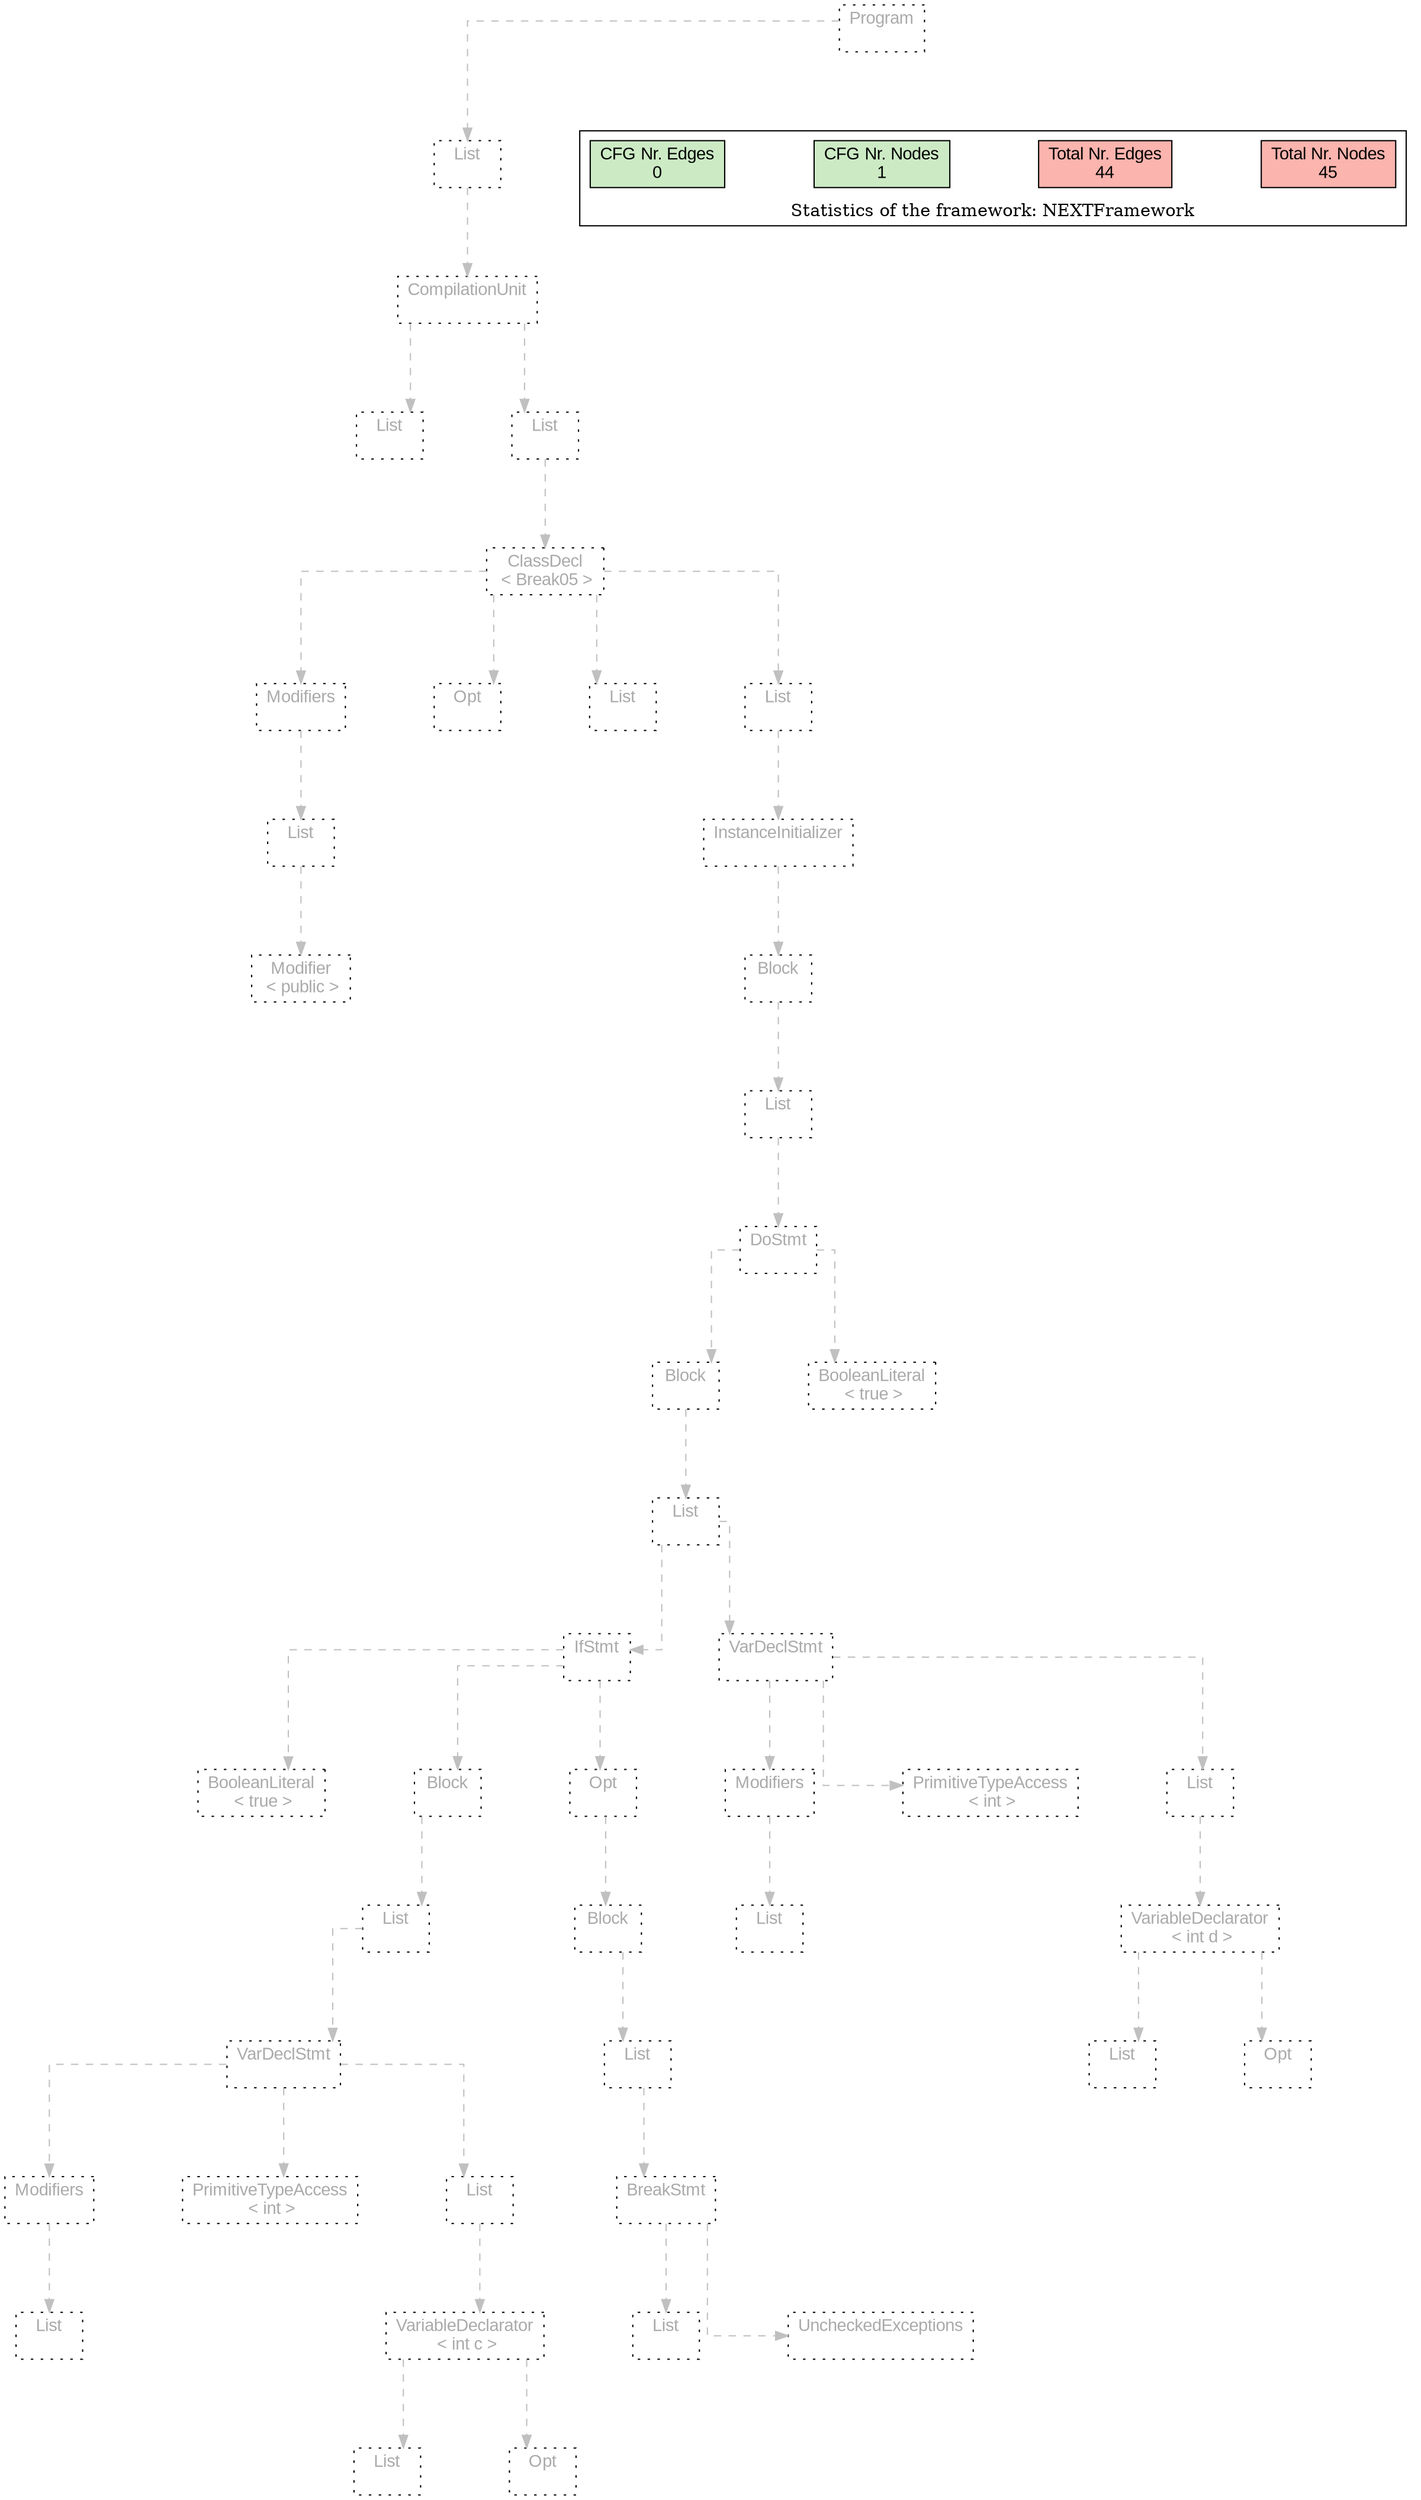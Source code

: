 digraph G {
graph [splines=ortho, nodesep="1", ranksep="1"]
node [shape=rect, fontname=Arial];
{ rank = same; "Program[0]"}
{ rank = same; "List[1]"}
{ rank = same; "CompilationUnit[2]"}
{ rank = same; "List[3]"; "List[4]"}
{ rank = same; "ClassDecl[5]"}
{ rank = same; "Modifiers[6]"; "Opt[9]"; "List[10]"; "List[11]"}
{ rank = same; "List[7]"; "InstanceInitializer[12]"}
{ rank = same; "Modifier[8]"; "Block[13]"}
{ rank = same; "List[14]"}
{ rank = same; "DoStmt[15]"}
{ rank = same; "Block[16]"; "BooleanLiteral[44]"}
{ rank = same; "List[17]"}
{ rank = same; "IfStmt[18]"; "VarDeclStmt[36]"}
{ rank = same; "BooleanLiteral[19]"; "Block[20]"; "Opt[30]"; "Modifiers[37]"; "PrimitiveTypeAccess[39]"; "List[40]"}
{ rank = same; "List[21]"; "Block[31]"; "List[38]"; "VariableDeclarator[41]"}
{ rank = same; "VarDeclStmt[22]"; "List[32]"; "List[42]"; "Opt[43]"}
{ rank = same; "Modifiers[23]"; "PrimitiveTypeAccess[25]"; "List[26]"; "BreakStmt[33]"}
{ rank = same; "List[24]"; "VariableDeclarator[27]"; "List[35]"; "UncheckedExceptions[34]"}
{ rank = same; "List[28]"; "Opt[29]"}
"Program[0]" [label="Program\n ", style= dotted   fillcolor="#eeeeee" fontcolor="#aaaaaa"  ]
"List[1]" [label="List\n ", style= dotted   fillcolor="#eeeeee" fontcolor="#aaaaaa"  ]
"CompilationUnit[2]" [label="CompilationUnit\n ", style= dotted   fillcolor="#eeeeee" fontcolor="#aaaaaa"  ]
"List[3]" [label="List\n ", style= dotted   fillcolor="#eeeeee" fontcolor="#aaaaaa"  ]
"List[4]" [label="List\n ", style= dotted   fillcolor="#eeeeee" fontcolor="#aaaaaa"  ]
"ClassDecl[5]" [label="ClassDecl\n < Break05 >", style= dotted   fillcolor="#eeeeee" fontcolor="#aaaaaa"  ]
"Modifiers[6]" [label="Modifiers\n ", style= dotted   fillcolor="#eeeeee" fontcolor="#aaaaaa"  ]
"List[7]" [label="List\n ", style= dotted   fillcolor="#eeeeee" fontcolor="#aaaaaa"  ]
"Modifier[8]" [label="Modifier\n < public >", style= dotted   fillcolor="#eeeeee" fontcolor="#aaaaaa"  ]
"Opt[9]" [label="Opt\n ", style= dotted   fillcolor="#eeeeee" fontcolor="#aaaaaa"  ]
"List[10]" [label="List\n ", style= dotted   fillcolor="#eeeeee" fontcolor="#aaaaaa"  ]
"List[11]" [label="List\n ", style= dotted   fillcolor="#eeeeee" fontcolor="#aaaaaa"  ]
"InstanceInitializer[12]" [label="InstanceInitializer\n ", style= dotted   fillcolor="#eeeeee" fontcolor="#aaaaaa"  ]
"Block[13]" [label="Block\n ", style= dotted   fillcolor="#eeeeee" fontcolor="#aaaaaa"  ]
"List[14]" [label="List\n ", style= dotted   fillcolor="#eeeeee" fontcolor="#aaaaaa"  ]
"DoStmt[15]" [label="DoStmt\n ", style= dotted   fillcolor="#eeeeee" fontcolor="#aaaaaa"  ]
"Block[16]" [label="Block\n ", style= dotted   fillcolor="#eeeeee" fontcolor="#aaaaaa"  ]
"List[17]" [label="List\n ", style= dotted   fillcolor="#eeeeee" fontcolor="#aaaaaa"  ]
"IfStmt[18]" [label="IfStmt\n ", style= dotted   fillcolor="#eeeeee" fontcolor="#aaaaaa"  ]
"BooleanLiteral[19]" [label="BooleanLiteral\n < true >", style= dotted   fillcolor="#eeeeee" fontcolor="#aaaaaa"  ]
"Block[20]" [label="Block\n ", style= dotted   fillcolor="#eeeeee" fontcolor="#aaaaaa"  ]
"List[21]" [label="List\n ", style= dotted   fillcolor="#eeeeee" fontcolor="#aaaaaa"  ]
"VarDeclStmt[22]" [label="VarDeclStmt\n ", style= dotted   fillcolor="#eeeeee" fontcolor="#aaaaaa"  ]
"Modifiers[23]" [label="Modifiers\n ", style= dotted   fillcolor="#eeeeee" fontcolor="#aaaaaa"  ]
"List[24]" [label="List\n ", style= dotted   fillcolor="#eeeeee" fontcolor="#aaaaaa"  ]
"PrimitiveTypeAccess[25]" [label="PrimitiveTypeAccess\n < int >", style= dotted   fillcolor="#eeeeee" fontcolor="#aaaaaa"  ]
"List[26]" [label="List\n ", style= dotted   fillcolor="#eeeeee" fontcolor="#aaaaaa"  ]
"VariableDeclarator[27]" [label="VariableDeclarator\n < int c >", style= dotted   fillcolor="#eeeeee" fontcolor="#aaaaaa"  ]
"List[28]" [label="List\n ", style= dotted   fillcolor="#eeeeee" fontcolor="#aaaaaa"  ]
"Opt[29]" [label="Opt\n ", style= dotted   fillcolor="#eeeeee" fontcolor="#aaaaaa"  ]
"Opt[30]" [label="Opt\n ", style= dotted   fillcolor="#eeeeee" fontcolor="#aaaaaa"  ]
"Block[31]" [label="Block\n ", style= dotted   fillcolor="#eeeeee" fontcolor="#aaaaaa"  ]
"List[32]" [label="List\n ", style= dotted   fillcolor="#eeeeee" fontcolor="#aaaaaa"  ]
"BreakStmt[33]" [label="BreakStmt\n ", style= dotted   fillcolor="#eeeeee" fontcolor="#aaaaaa"  ]
"List[35]" [label="List\n ", style= dotted   fillcolor="#eeeeee" fontcolor="#aaaaaa"  ]
"UncheckedExceptions[34]" [label="UncheckedExceptions\n ", style= dotted   fillcolor="#eeeeee" fontcolor="#aaaaaa"  ]
"VarDeclStmt[36]" [label="VarDeclStmt\n ", style= dotted   fillcolor="#eeeeee" fontcolor="#aaaaaa"  ]
"Modifiers[37]" [label="Modifiers\n ", style= dotted   fillcolor="#eeeeee" fontcolor="#aaaaaa"  ]
"List[38]" [label="List\n ", style= dotted   fillcolor="#eeeeee" fontcolor="#aaaaaa"  ]
"PrimitiveTypeAccess[39]" [label="PrimitiveTypeAccess\n < int >", style= dotted   fillcolor="#eeeeee" fontcolor="#aaaaaa"  ]
"List[40]" [label="List\n ", style= dotted   fillcolor="#eeeeee" fontcolor="#aaaaaa"  ]
"VariableDeclarator[41]" [label="VariableDeclarator\n < int d >", style= dotted   fillcolor="#eeeeee" fontcolor="#aaaaaa"  ]
"List[42]" [label="List\n ", style= dotted   fillcolor="#eeeeee" fontcolor="#aaaaaa"  ]
"Opt[43]" [label="Opt\n ", style= dotted   fillcolor="#eeeeee" fontcolor="#aaaaaa"  ]
"BooleanLiteral[44]" [label="BooleanLiteral\n < true >", style= dotted   fillcolor="#eeeeee" fontcolor="#aaaaaa"  ]
"CompilationUnit[2]" -> "List[3]" [style=dashed, color=gray]
"List[7]" -> "Modifier[8]" [style=dashed, color=gray]
"Modifiers[6]" -> "List[7]" [style=dashed, color=gray]
"ClassDecl[5]" -> "Modifiers[6]" [style=dashed, color=gray]
"ClassDecl[5]" -> "Opt[9]" [style=dashed, color=gray]
"ClassDecl[5]" -> "List[10]" [style=dashed, color=gray]
"IfStmt[18]" -> "BooleanLiteral[19]" [style=dashed, color=gray]
"Modifiers[23]" -> "List[24]" [style=dashed, color=gray]
"VarDeclStmt[22]" -> "Modifiers[23]" [style=dashed, color=gray]
"VarDeclStmt[22]" -> "PrimitiveTypeAccess[25]" [style=dashed, color=gray]
"VariableDeclarator[27]" -> "List[28]" [style=dashed, color=gray]
"VariableDeclarator[27]" -> "Opt[29]" [style=dashed, color=gray]
"List[26]" -> "VariableDeclarator[27]" [style=dashed, color=gray]
"VarDeclStmt[22]" -> "List[26]" [style=dashed, color=gray]
"List[21]" -> "VarDeclStmt[22]" [style=dashed, color=gray]
"Block[20]" -> "List[21]" [style=dashed, color=gray]
"IfStmt[18]" -> "Block[20]" [style=dashed, color=gray]
"BreakStmt[33]" -> "List[35]" [style=dashed, color=gray]
"BreakStmt[33]" -> "UncheckedExceptions[34]" [style=dashed, color=gray]
"List[32]" -> "BreakStmt[33]" [style=dashed, color=gray]
"Block[31]" -> "List[32]" [style=dashed, color=gray]
"Opt[30]" -> "Block[31]" [style=dashed, color=gray]
"IfStmt[18]" -> "Opt[30]" [style=dashed, color=gray]
"List[17]" -> "IfStmt[18]" [style=dashed, color=gray]
"Modifiers[37]" -> "List[38]" [style=dashed, color=gray]
"VarDeclStmt[36]" -> "Modifiers[37]" [style=dashed, color=gray]
"VarDeclStmt[36]" -> "PrimitiveTypeAccess[39]" [style=dashed, color=gray]
"VariableDeclarator[41]" -> "List[42]" [style=dashed, color=gray]
"VariableDeclarator[41]" -> "Opt[43]" [style=dashed, color=gray]
"List[40]" -> "VariableDeclarator[41]" [style=dashed, color=gray]
"VarDeclStmt[36]" -> "List[40]" [style=dashed, color=gray]
"List[17]" -> "VarDeclStmt[36]" [style=dashed, color=gray]
"Block[16]" -> "List[17]" [style=dashed, color=gray]
"DoStmt[15]" -> "Block[16]" [style=dashed, color=gray]
"DoStmt[15]" -> "BooleanLiteral[44]" [style=dashed, color=gray]
"List[14]" -> "DoStmt[15]" [style=dashed, color=gray]
"Block[13]" -> "List[14]" [style=dashed, color=gray]
"InstanceInitializer[12]" -> "Block[13]" [style=dashed, color=gray]
"List[11]" -> "InstanceInitializer[12]" [style=dashed, color=gray]
"ClassDecl[5]" -> "List[11]" [style=dashed, color=gray]
"List[4]" -> "ClassDecl[5]" [style=dashed, color=gray]
"CompilationUnit[2]" -> "List[4]" [style=dashed, color=gray]
"List[1]" -> "CompilationUnit[2]" [style=dashed, color=gray]
"Program[0]" -> "List[1]" [style=dashed, color=gray]
"List[3]" -> "List[4]" [style=invis]
"Modifiers[6]" -> "Opt[9]" -> "List[10]" -> "List[11]" [style=invis]
"Block[16]" -> "BooleanLiteral[44]" [style=invis]
"IfStmt[18]" -> "VarDeclStmt[36]" [style=invis]
"BooleanLiteral[19]" -> "Block[20]" -> "Opt[30]" [style=invis]
"Modifiers[23]" -> "PrimitiveTypeAccess[25]" -> "List[26]" [style=invis]
"List[28]" -> "Opt[29]" [style=invis]
"Modifiers[37]" -> "PrimitiveTypeAccess[39]" -> "List[40]" [style=invis]
"List[42]" -> "Opt[43]" [style=invis]

subgraph cluster_legend {
{node [style=filled, fillcolor=1, colorscheme="pastel13"]
Nodes [label="Total Nr. Nodes
45", fillcolor=1]
Edges [label="Total Nr. Edges
44", fillcolor=1]
NodesCFG [label="CFG Nr. Nodes
1", fillcolor=3]
EdgesCFG [label="CFG Nr. Edges
0", fillcolor=3]
Nodes-> "Program[0]" -> NodesCFG  [style="invis"]
Edges -> "Program[0]" ->EdgesCFG [style="invis"]}
label = "Statistics of the framework: NEXTFramework"
style="solid"
ranksep=0.05
nodesep=0.01
labelloc = b
len=2
}}